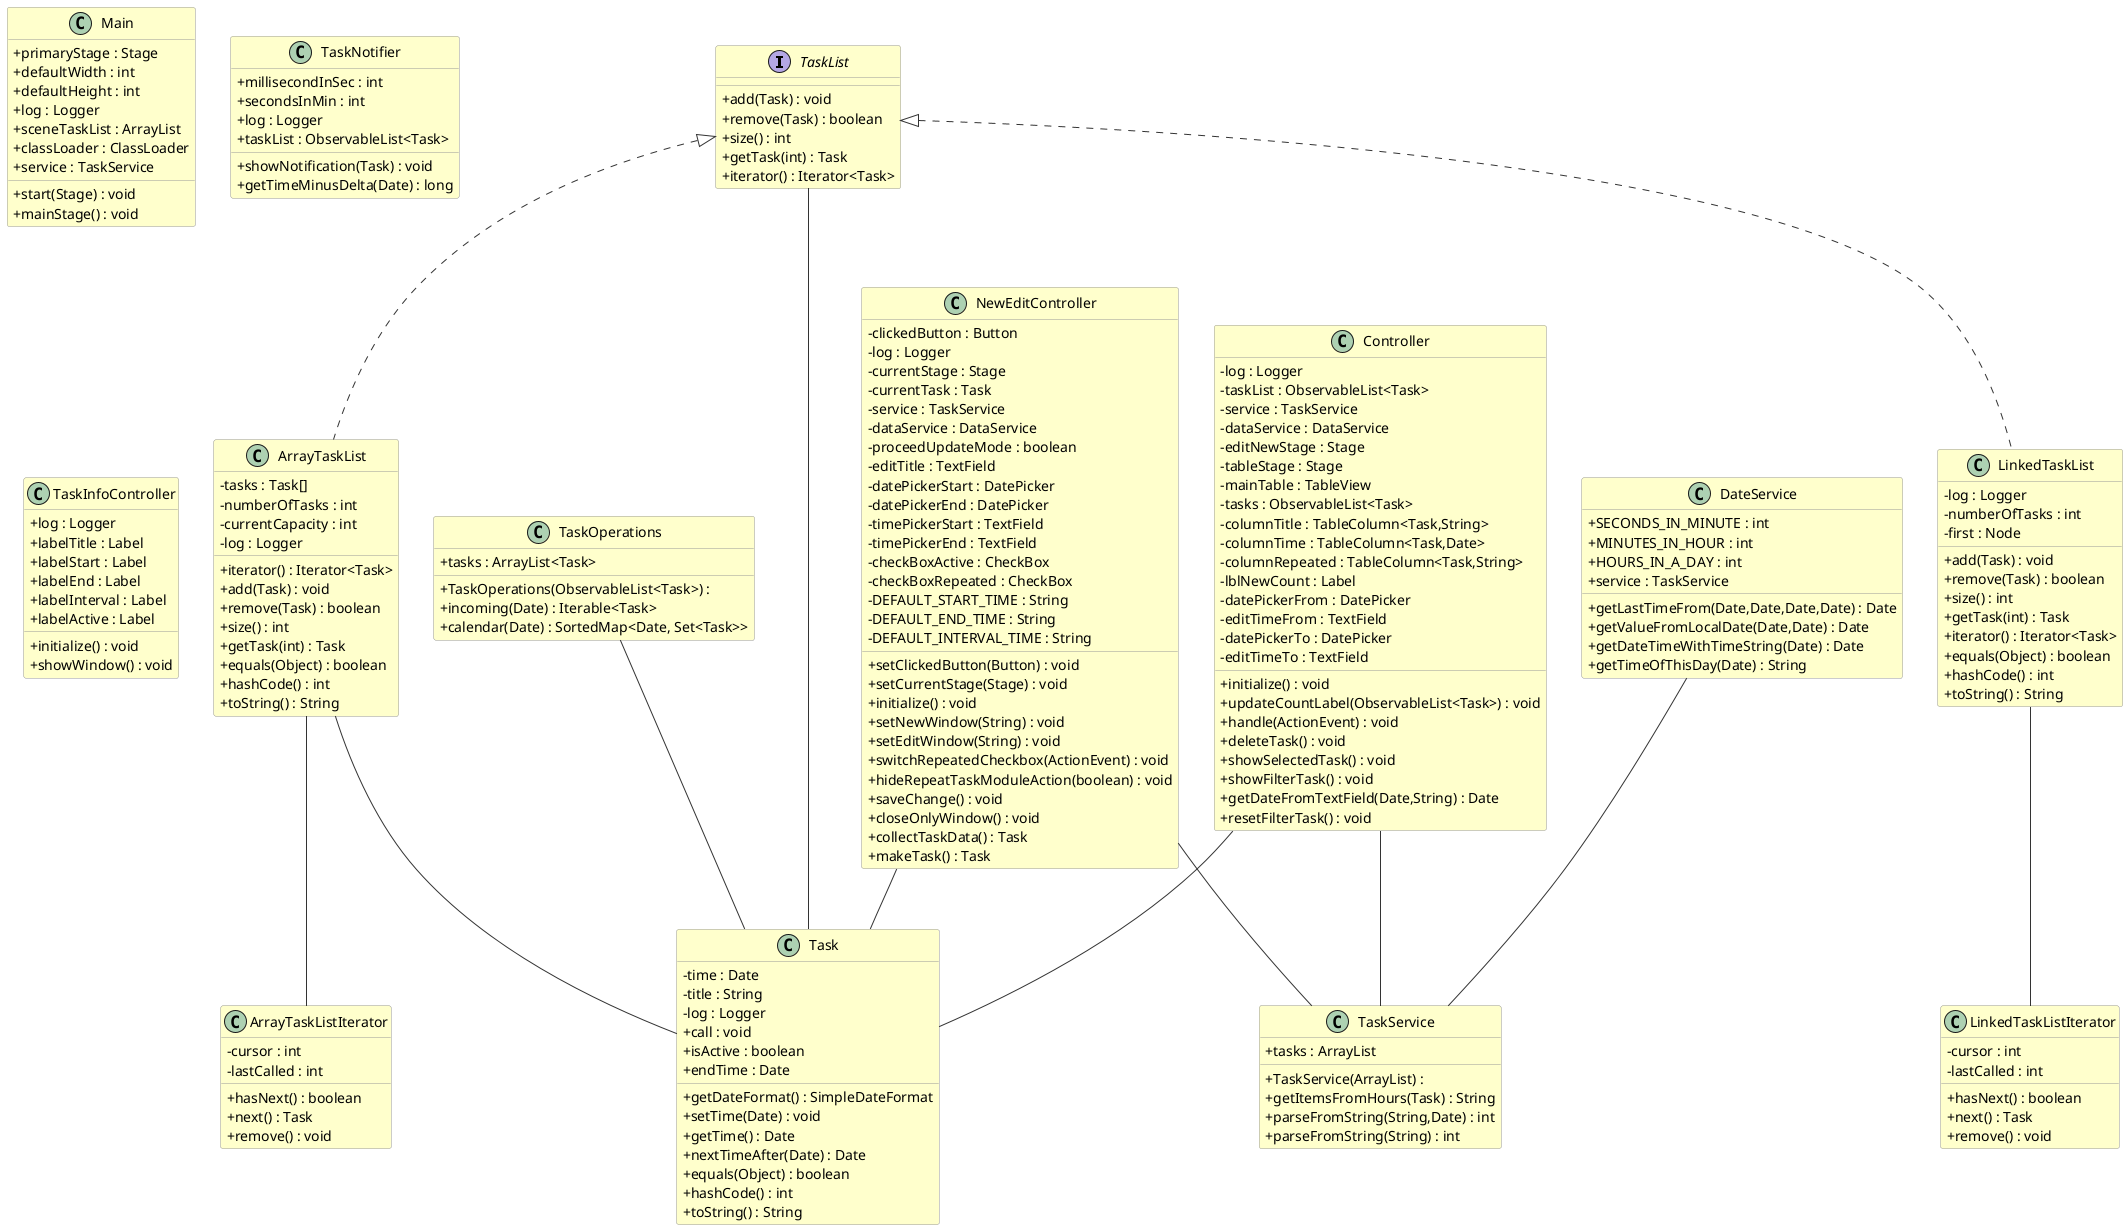 @startuml

' Style settings
skinparam class {
  BackgroundColor #FFFFCC
  ArrowColor #333333
  BorderColor #999999
}
skinparam classAttributeIconSize 0
skinparam packageStyle rectangle

' Main interfaces and classes
interface TaskList {
  + add(Task) : void
  + remove(Task) : boolean
  + size() : int
  + getTask(int) : Task
  + iterator() : Iterator<Task>
}

class LinkedTaskList {
  - log : Logger
  - numberOfTasks : int
  - first : Node
  + add(Task) : void
  + remove(Task) : boolean
  + size() : int
  + getTask(int) : Task
  + iterator() : Iterator<Task>
  + equals(Object) : boolean
  + hashCode() : int
  + toString() : String
}

class ArrayTaskList {
  - tasks : Task[]
  - numberOfTasks : int
  - currentCapacity : int
  - log : Logger
  + iterator() : Iterator<Task>
  + add(Task) : void
  + remove(Task) : boolean
  + size() : int
  + getTask(int) : Task
  + equals(Object) : boolean
  + hashCode() : int
  + toString() : String
}

class Task {
  - time : Date
  - title : String
  - log : Logger
  + call : void
  + isActive : boolean
  + endTime : Date
  + getDateFormat() : SimpleDateFormat
  + setTime(Date) : void
  + getTime() : Date
  + nextTimeAfter(Date) : Date
  + equals(Object) : boolean
  + hashCode() : int
  + toString() : String
}

class Controller {
  - log : Logger
  - taskList : ObservableList<Task>
  - service : TaskService
  - dataService : DataService
  - editNewStage : Stage
  - tableStage : Stage
  - mainTable : TableView
  - tasks : ObservableList<Task>
  - columnTitle : TableColumn<Task,String>
  - columnTime : TableColumn<Task,Date>
  - columnRepeated : TableColumn<Task,String>
  - lblNewCount : Label
  - datePickerFrom : DatePicker
  - editTimeFrom : TextField
  - datePickerTo : DatePicker
  - editTimeTo : TextField
  + initialize() : void
  + updateCountLabel(ObservableList<Task>) : void
  + handle(ActionEvent) : void
  + deleteTask() : void
  + showSelectedTask() : void
  + showFilterTask() : void
  + getDateFromTextField(Date,String) : Date
  + resetFilterTask() : void
}

class NewEditController {
  - clickedButton : Button
  - log : Logger
  - currentStage : Stage
  - currentTask : Task
  - service : TaskService
  - dataService : DataService
  - proceedUpdateMode : boolean
  - editTitle : TextField
  - datePickerStart : DatePicker
  - datePickerEnd : DatePicker
  - timePickerStart : TextField
  - timePickerEnd : TextField
  - checkBoxActive : CheckBox
  - checkBoxRepeated : CheckBox
  - DEFAULT_START_TIME : String
  - DEFAULT_END_TIME : String
  - DEFAULT_INTERVAL_TIME : String
  + setClickedButton(Button) : void
  + setCurrentStage(Stage) : void
  + initialize() : void
  + setNewWindow(String) : void
  + setEditWindow(String) : void
  + switchRepeatedCheckbox(ActionEvent) : void
  + hideRepeatTaskModuleAction(boolean) : void
  + saveChange() : void
  + closeOnlyWindow() : void
  + collectTaskData() : Task
  + makeTask() : Task
}

class LinkedTaskListIterator {
  - cursor : int
  - lastCalled : int
  + hasNext() : boolean
  + next() : Task
  + remove() : void
}

class ArrayTaskListIterator {
  - cursor : int
  - lastCalled : int
  + hasNext() : boolean
  + next() : Task
  + remove() : void
}



class Main {
  + primaryStage : Stage
  + defaultWidth : int
  + defaultHeight : int
  + log : Logger
  + sceneTaskList : ArrayList
  + classLoader : ClassLoader
  + service : TaskService
  + start(Stage) : void
  + mainStage() : void
}

class DateService {
  + SECONDS_IN_MINUTE : int
  + MINUTES_IN_HOUR : int
  + HOURS_IN_A_DAY : int
  + service : TaskService
  + getLastTimeFrom(Date,Date,Date,Date) : Date
  + getValueFromLocalDate(Date,Date) : Date
  + getDateTimeWithTimeString(Date) : Date
  + getTimeOfThisDay(Date) : String
}

class TaskService {
  + tasks : ArrayList
  + TaskService(ArrayList) :
  + getItemsFromHours(Task) : String
  + parseFromString(String,Date) : int
  + parseFromString(String) : int
}

class TaskNotifier {
  + millisecondInSec : int
  + secondsInMin : int
  + log : Logger
  + taskList : ObservableList<Task>
  + showNotification(Task) : void
  + getTimeMinusDelta(Date) : long
}

class TaskInfoController {
  + log : Logger
  + labelTitle : Label
  + labelStart : Label
  + labelEnd : Label
  + labelInterval : Label
  + labelActive : Label
  + initialize() : void
  + showWindow() : void
}

class TaskOperations {
  + tasks : ArrayList<Task>
  + TaskOperations(ObservableList<Task>) :
  + incoming(Date) : Iterable<Task>
  + calendar(Date) : SortedMap<Date, Set<Task>>
}

' Relationships
TaskList <|.. LinkedTaskList
TaskList <|.. ArrayTaskList
ArrayTaskList -- Task
TaskList -- Task

LinkedTaskList -- LinkedTaskListIterator
ArrayTaskList -- ArrayTaskListIterator

Controller -- TaskService
Controller -- Task
NewEditController -- TaskService
NewEditController -- Task
DateService -- TaskService

TaskOperations -- Task

@enduml
